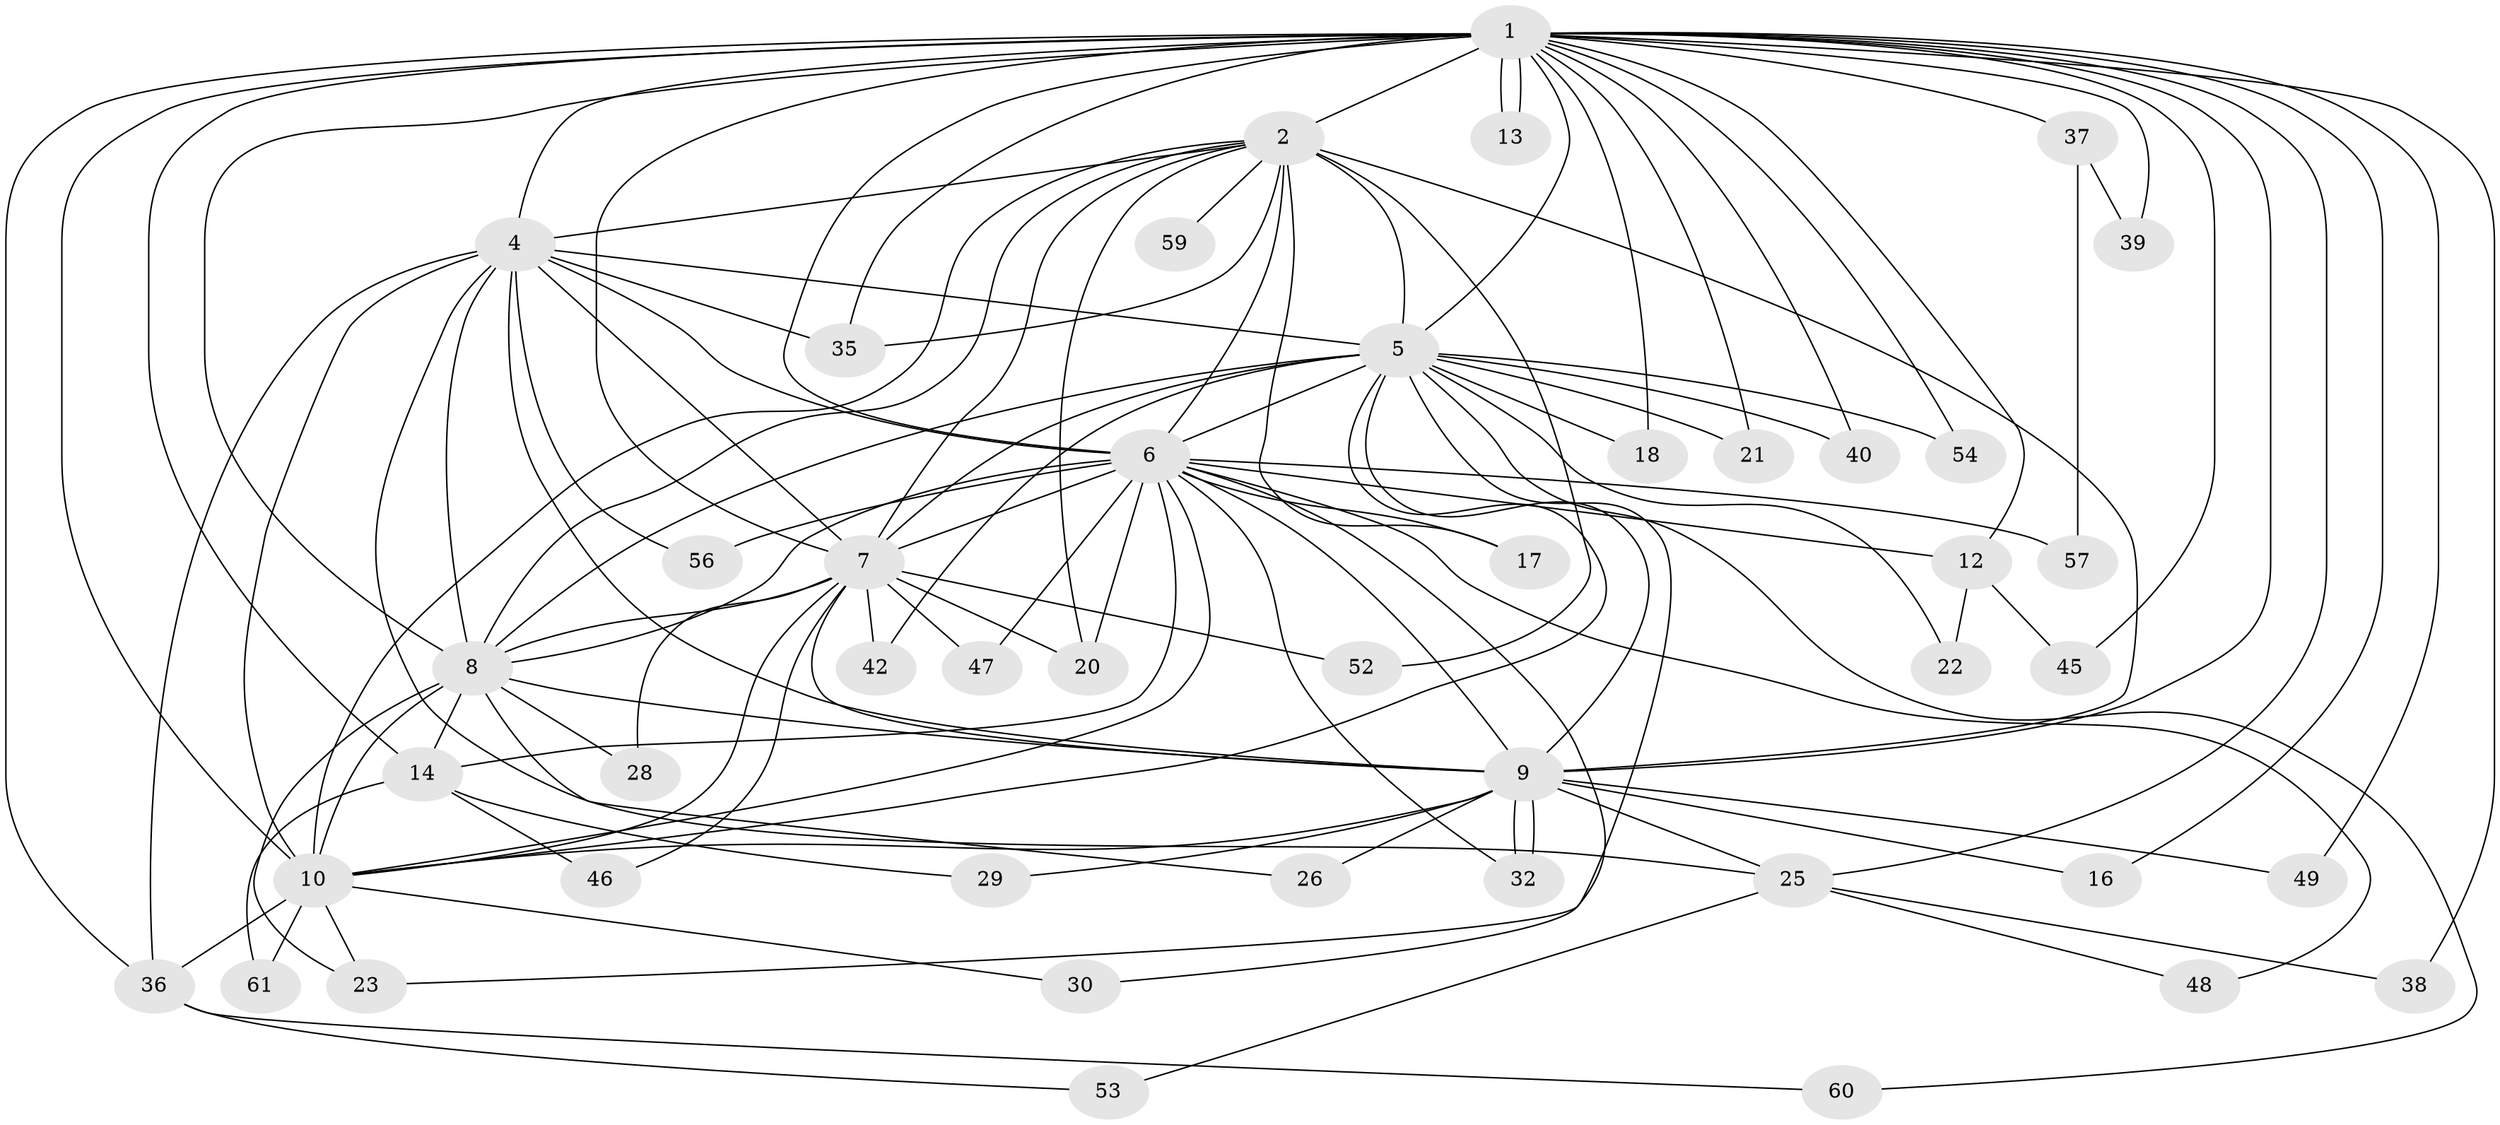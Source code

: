 // Generated by graph-tools (version 1.1) at 2025/51/02/27/25 19:51:44]
// undirected, 45 vertices, 113 edges
graph export_dot {
graph [start="1"]
  node [color=gray90,style=filled];
  1 [super="+3"];
  2 [super="+11"];
  4 [super="+33"];
  5 [super="+31"];
  6 [super="+44"];
  7 [super="+19"];
  8 [super="+24"];
  9 [super="+15"];
  10 [super="+50"];
  12 [super="+41"];
  13 [super="+34"];
  14 [super="+58"];
  16;
  17;
  18;
  20;
  21;
  22;
  23;
  25 [super="+27"];
  26;
  28;
  29;
  30;
  32 [super="+43"];
  35 [super="+55"];
  36 [super="+51"];
  37;
  38;
  39;
  40;
  42;
  45;
  46;
  47;
  48;
  49;
  52;
  53;
  54;
  56;
  57;
  59;
  60;
  61;
  1 -- 2 [weight=3];
  1 -- 4 [weight=2];
  1 -- 5 [weight=3];
  1 -- 6 [weight=2];
  1 -- 7 [weight=3];
  1 -- 8 [weight=2];
  1 -- 9 [weight=3];
  1 -- 10 [weight=2];
  1 -- 12 [weight=2];
  1 -- 13 [weight=2];
  1 -- 13;
  1 -- 38;
  1 -- 39;
  1 -- 49;
  1 -- 14;
  1 -- 16;
  1 -- 18;
  1 -- 21;
  1 -- 25;
  1 -- 35;
  1 -- 37;
  1 -- 40;
  1 -- 45;
  1 -- 54;
  1 -- 36;
  2 -- 4;
  2 -- 5;
  2 -- 6;
  2 -- 7;
  2 -- 8;
  2 -- 9;
  2 -- 10;
  2 -- 20;
  2 -- 52;
  2 -- 59 [weight=2];
  2 -- 17;
  2 -- 35;
  4 -- 5;
  4 -- 6;
  4 -- 7;
  4 -- 8;
  4 -- 9;
  4 -- 10 [weight=2];
  4 -- 35;
  4 -- 56;
  4 -- 25;
  4 -- 36;
  5 -- 6;
  5 -- 7;
  5 -- 8;
  5 -- 9;
  5 -- 10;
  5 -- 18;
  5 -- 21;
  5 -- 22;
  5 -- 23;
  5 -- 40;
  5 -- 42;
  5 -- 60;
  5 -- 54;
  6 -- 7;
  6 -- 8;
  6 -- 9;
  6 -- 10;
  6 -- 14;
  6 -- 17;
  6 -- 30;
  6 -- 47;
  6 -- 57;
  6 -- 48;
  6 -- 56;
  6 -- 20;
  6 -- 12;
  6 -- 32;
  7 -- 8;
  7 -- 9;
  7 -- 10;
  7 -- 20;
  7 -- 28;
  7 -- 42;
  7 -- 46;
  7 -- 47;
  7 -- 52;
  8 -- 9;
  8 -- 10;
  8 -- 26;
  8 -- 28;
  8 -- 23;
  8 -- 14;
  9 -- 10;
  9 -- 16;
  9 -- 26;
  9 -- 29;
  9 -- 32;
  9 -- 32;
  9 -- 49;
  9 -- 25;
  10 -- 23;
  10 -- 30;
  10 -- 36;
  10 -- 61;
  12 -- 22;
  12 -- 45;
  14 -- 29;
  14 -- 46;
  14 -- 61;
  25 -- 48;
  25 -- 53;
  25 -- 38;
  36 -- 53;
  36 -- 60;
  37 -- 39;
  37 -- 57;
}
